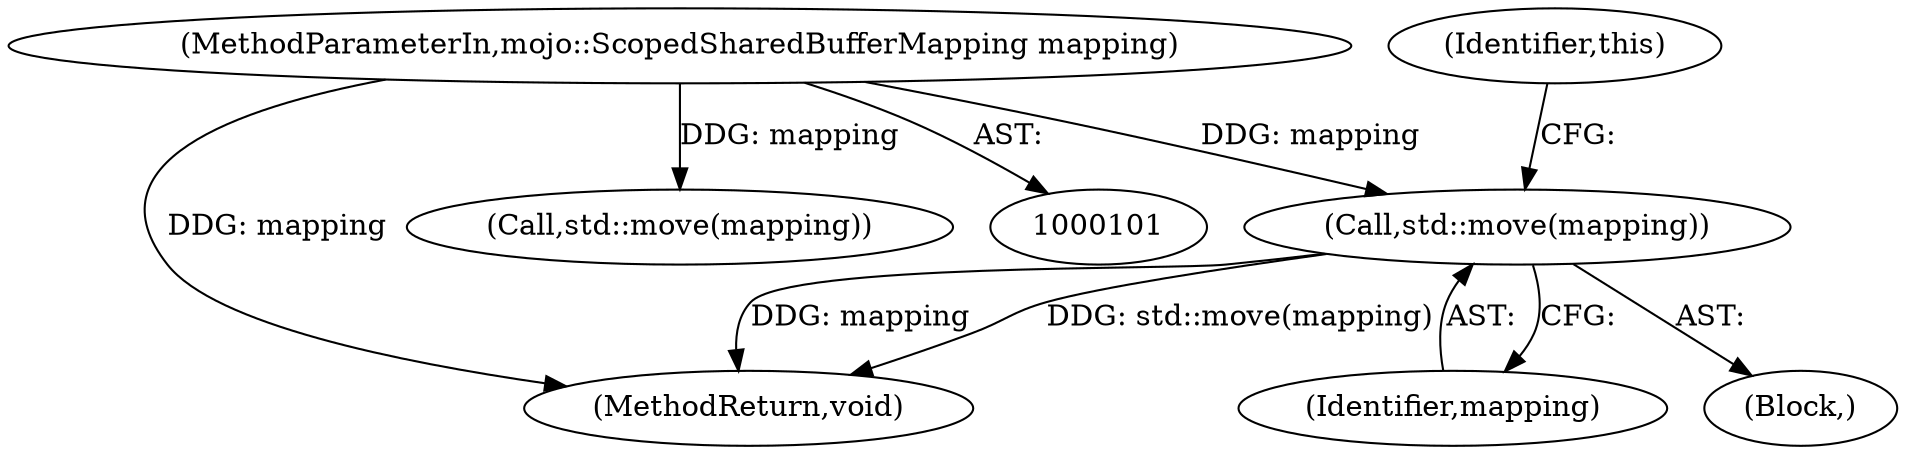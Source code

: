 digraph "1_Chrome_c0c8978849ac57e4ecd613ddc8ff7852a2054734_16@API" {
"1000128" [label="(Call,std::move(mapping))"];
"1000103" [label="(MethodParameterIn,mojo::ScopedSharedBufferMapping mapping)"];
"1000131" [label="(Identifier,this)"];
"1000103" [label="(MethodParameterIn,mojo::ScopedSharedBufferMapping mapping)"];
"1000129" [label="(Identifier,mapping)"];
"1000152" [label="(MethodReturn,void)"];
"1000146" [label="(Call,std::move(mapping))"];
"1000127" [label="(Block,)"];
"1000128" [label="(Call,std::move(mapping))"];
"1000128" -> "1000127"  [label="AST: "];
"1000128" -> "1000129"  [label="CFG: "];
"1000129" -> "1000128"  [label="AST: "];
"1000131" -> "1000128"  [label="CFG: "];
"1000128" -> "1000152"  [label="DDG: mapping"];
"1000128" -> "1000152"  [label="DDG: std::move(mapping)"];
"1000103" -> "1000128"  [label="DDG: mapping"];
"1000103" -> "1000101"  [label="AST: "];
"1000103" -> "1000152"  [label="DDG: mapping"];
"1000103" -> "1000146"  [label="DDG: mapping"];
}
